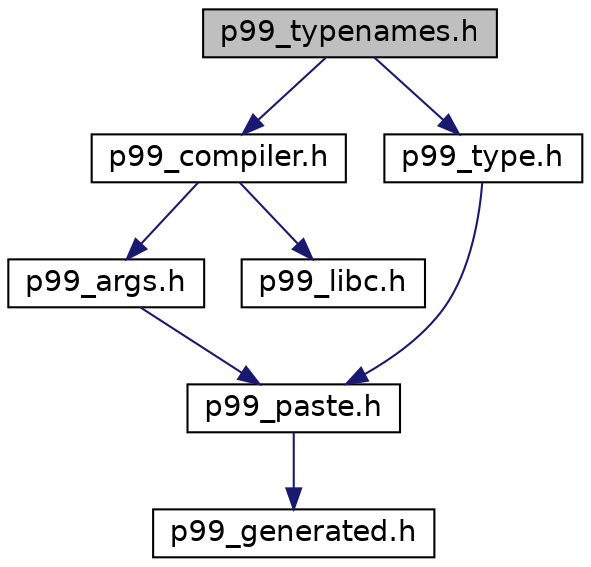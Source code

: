 digraph "p99_typenames.h"
{
 // LATEX_PDF_SIZE
  edge [fontname="Helvetica",fontsize="14",labelfontname="Helvetica",labelfontsize="14"];
  node [fontname="Helvetica",fontsize="14",shape=record];
  Node1 [label="p99_typenames.h",height=0.2,width=0.4,color="black", fillcolor="grey75", style="filled", fontcolor="black",tooltip="Declare types derived from the standard types."];
  Node1 -> Node2 [color="midnightblue",fontsize="14",style="solid",fontname="Helvetica"];
  Node2 [label="p99_compiler.h",height=0.2,width=0.4,color="black", fillcolor="white", style="filled",URL="$p99__compiler_8h.html",tooltip="Group compiler dependencies together in one file."];
  Node2 -> Node3 [color="midnightblue",fontsize="14",style="solid",fontname="Helvetica"];
  Node3 [label="p99_args.h",height=0.2,width=0.4,color="black", fillcolor="white", style="filled",URL="$p99__args_8h.html",tooltip="Providing macros that handle variadic macro argument lists."];
  Node3 -> Node4 [color="midnightblue",fontsize="14",style="solid",fontname="Helvetica"];
  Node4 [label="p99_paste.h",height=0.2,width=0.4,color="black", fillcolor="white", style="filled",URL="$p99__paste_8h.html",tooltip="macros that paste tokens in a predictable way"];
  Node4 -> Node5 [color="midnightblue",fontsize="14",style="solid",fontname="Helvetica"];
  Node5 [label="p99_generated.h",height=0.2,width=0.4,color="black", fillcolor="white", style="filled",URL="$p99__generated_8h.html",tooltip="automatically generated macros to handle variadic macros."];
  Node2 -> Node6 [color="midnightblue",fontsize="14",style="solid",fontname="Helvetica"];
  Node6 [label="p99_libc.h",height=0.2,width=0.4,color="black", fillcolor="white", style="filled",URL="$p99__libc_8h.html",tooltip="Group C library dependencies together in one file."];
  Node1 -> Node7 [color="midnightblue",fontsize="14",style="solid",fontname="Helvetica"];
  Node7 [label="p99_type.h",height=0.2,width=0.4,color="black", fillcolor="white", style="filled",URL="$p99__type_8h.html",tooltip=" "];
  Node7 -> Node4 [color="midnightblue",fontsize="14",style="solid",fontname="Helvetica"];
}
